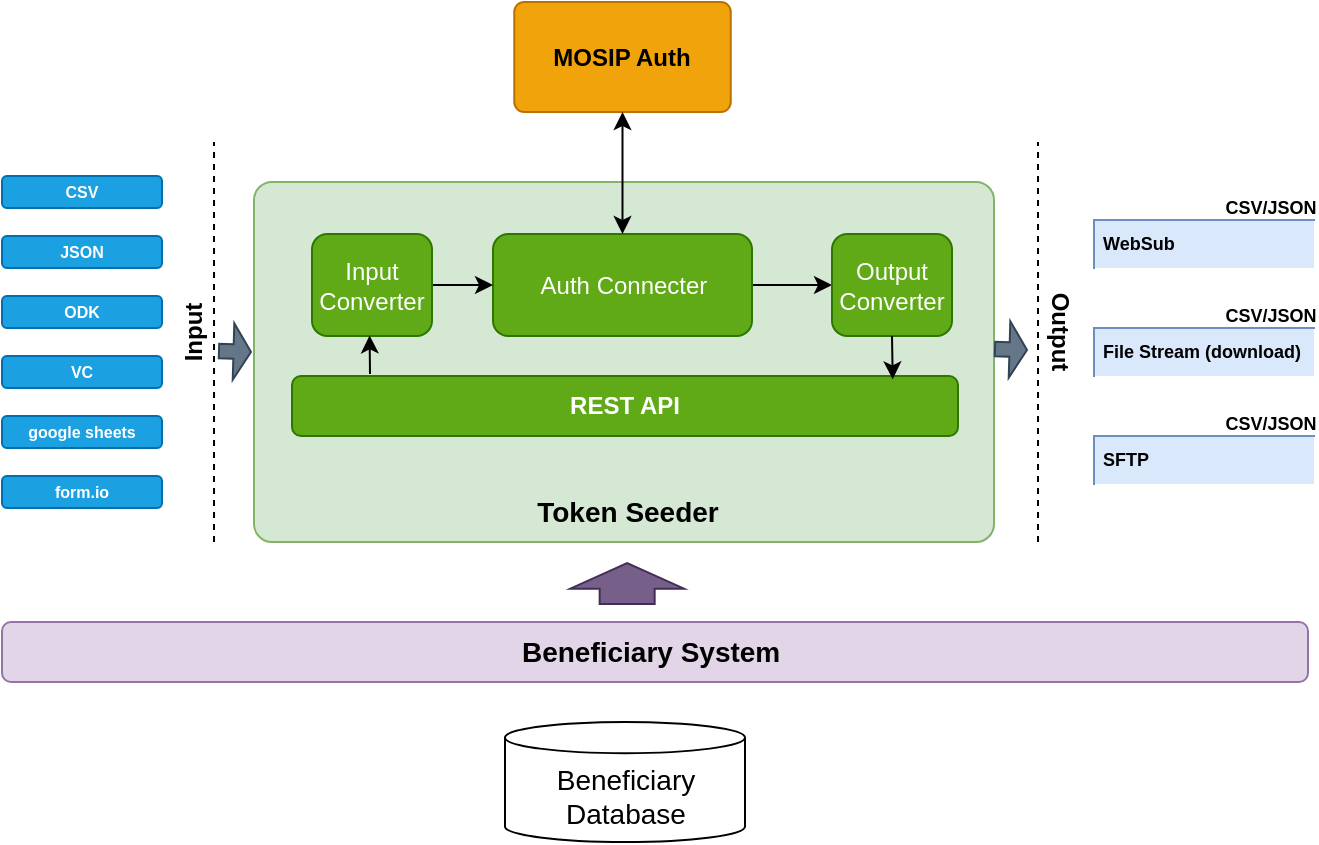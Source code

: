 <mxfile version="20.0.3" type="github">
  <diagram id="yUl--LkM8nItLwwQjdW7" name="Page-1">
    <mxGraphModel dx="1038" dy="579" grid="1" gridSize="10" guides="1" tooltips="1" connect="1" arrows="1" fold="1" page="1" pageScale="1" pageWidth="750" pageHeight="500" math="0" shadow="0">
      <root>
        <mxCell id="0" />
        <mxCell id="1" parent="0" />
        <mxCell id="R0mmUHPr8k8AwvQMzLmF-1" value="" style="rounded=1;whiteSpace=wrap;html=1;shadow=0;glass=0;sketch=0;arcSize=5;fillColor=#d5e8d4;strokeColor=#82b366;" vertex="1" parent="1">
          <mxGeometry x="173" y="140" width="370" height="180" as="geometry" />
        </mxCell>
        <mxCell id="R0mmUHPr8k8AwvQMzLmF-2" value="MOSIP Auth" style="rounded=1;whiteSpace=wrap;html=1;shadow=0;glass=0;sketch=0;arcSize=9;fillColor=#f0a30a;fontColor=#000000;strokeColor=#BD7000;fontStyle=1" vertex="1" parent="1">
          <mxGeometry x="303.13" y="50" width="108.25" height="55" as="geometry" />
        </mxCell>
        <mxCell id="R0mmUHPr8k8AwvQMzLmF-3" value="REST API" style="rounded=1;whiteSpace=wrap;html=1;fontFamily=Helvetica;fontSize=12;align=center;fillColor=#60a917;strokeColor=#2D7600;fontColor=#ffffff;fontStyle=1" vertex="1" parent="1">
          <mxGeometry x="192" y="237" width="333" height="30" as="geometry" />
        </mxCell>
        <mxCell id="R0mmUHPr8k8AwvQMzLmF-4" value="" style="edgeStyle=orthogonalEdgeStyle;rounded=0;orthogonalLoop=1;jettySize=auto;html=1;" edge="1" parent="1" source="R0mmUHPr8k8AwvQMzLmF-5" target="R0mmUHPr8k8AwvQMzLmF-8">
          <mxGeometry relative="1" as="geometry" />
        </mxCell>
        <mxCell id="R0mmUHPr8k8AwvQMzLmF-5" value="Auth Connecter" style="rounded=1;whiteSpace=wrap;html=1;shadow=0;sketch=0;glass=0;fillColor=#60a917;strokeColor=#2D7600;fontColor=#ffffff;" vertex="1" parent="1">
          <mxGeometry x="292.5" y="166" width="129.5" height="51" as="geometry" />
        </mxCell>
        <mxCell id="R0mmUHPr8k8AwvQMzLmF-6" value="" style="edgeStyle=orthogonalEdgeStyle;rounded=0;orthogonalLoop=1;jettySize=auto;html=1;" edge="1" parent="1" source="R0mmUHPr8k8AwvQMzLmF-7" target="R0mmUHPr8k8AwvQMzLmF-5">
          <mxGeometry relative="1" as="geometry" />
        </mxCell>
        <mxCell id="R0mmUHPr8k8AwvQMzLmF-7" value="Input Converter" style="rounded=1;whiteSpace=wrap;html=1;shadow=0;glass=0;sketch=0;fillColor=#60a917;strokeColor=#2D7600;fontColor=#ffffff;" vertex="1" parent="1">
          <mxGeometry x="202" y="166" width="60" height="51" as="geometry" />
        </mxCell>
        <mxCell id="R0mmUHPr8k8AwvQMzLmF-8" value="Output&lt;br&gt;Converter" style="rounded=1;whiteSpace=wrap;html=1;shadow=0;glass=0;sketch=0;fillColor=#60a917;strokeColor=#2D7600;fontColor=#ffffff;" vertex="1" parent="1">
          <mxGeometry x="462" y="166" width="60" height="51" as="geometry" />
        </mxCell>
        <mxCell id="R0mmUHPr8k8AwvQMzLmF-9" value="" style="endArrow=classic;html=1;rounded=0;exitX=0.5;exitY=1;exitDx=0;exitDy=0;entryX=0.902;entryY=0.056;entryDx=0;entryDy=0;entryPerimeter=0;" edge="1" parent="1" source="R0mmUHPr8k8AwvQMzLmF-8" target="R0mmUHPr8k8AwvQMzLmF-3">
          <mxGeometry width="50" height="50" relative="1" as="geometry">
            <mxPoint x="542" y="96" as="sourcePoint" />
            <mxPoint x="592" y="46" as="targetPoint" />
          </mxGeometry>
        </mxCell>
        <mxCell id="R0mmUHPr8k8AwvQMzLmF-10" value="" style="endArrow=classic;html=1;rounded=0;entryX=0.48;entryY=0.994;entryDx=0;entryDy=0;entryPerimeter=0;" edge="1" parent="1" target="R0mmUHPr8k8AwvQMzLmF-7">
          <mxGeometry width="50" height="50" relative="1" as="geometry">
            <mxPoint x="231" y="236" as="sourcePoint" />
            <mxPoint x="305" y="-54" as="targetPoint" />
          </mxGeometry>
        </mxCell>
        <mxCell id="R0mmUHPr8k8AwvQMzLmF-11" value="" style="edgeStyle=orthogonalEdgeStyle;rounded=0;orthogonalLoop=1;jettySize=auto;html=1;startArrow=classic;startFill=1;" edge="1" parent="1" source="R0mmUHPr8k8AwvQMzLmF-5" target="R0mmUHPr8k8AwvQMzLmF-2">
          <mxGeometry relative="1" as="geometry" />
        </mxCell>
        <mxCell id="R0mmUHPr8k8AwvQMzLmF-12" value="" style="endArrow=none;dashed=1;html=1;rounded=0;" edge="1" parent="1">
          <mxGeometry width="50" height="50" relative="1" as="geometry">
            <mxPoint x="153" y="320" as="sourcePoint" />
            <mxPoint x="153" y="120" as="targetPoint" />
          </mxGeometry>
        </mxCell>
        <mxCell id="R0mmUHPr8k8AwvQMzLmF-13" value="Input" style="text;html=1;strokeColor=none;fillColor=none;align=center;verticalAlign=middle;whiteSpace=wrap;rounded=0;shadow=0;glass=0;sketch=0;rotation=-90;fontStyle=1" vertex="1" parent="1">
          <mxGeometry x="113" y="200" width="60" height="30" as="geometry" />
        </mxCell>
        <mxCell id="R0mmUHPr8k8AwvQMzLmF-14" value="CSV" style="rounded=1;whiteSpace=wrap;html=1;shadow=0;glass=0;sketch=0;fontSize=8;fontStyle=1;fillColor=#1ba1e2;strokeColor=#006EAF;fontColor=#ffffff;" vertex="1" parent="1">
          <mxGeometry x="47" y="137" width="80" height="16" as="geometry" />
        </mxCell>
        <mxCell id="R0mmUHPr8k8AwvQMzLmF-15" value="JSON" style="rounded=1;whiteSpace=wrap;html=1;shadow=0;glass=0;sketch=0;fontSize=8;fontStyle=1;fillColor=#1ba1e2;strokeColor=#006EAF;fontColor=#ffffff;" vertex="1" parent="1">
          <mxGeometry x="47" y="167" width="80" height="16" as="geometry" />
        </mxCell>
        <mxCell id="R0mmUHPr8k8AwvQMzLmF-16" value="ODK" style="rounded=1;whiteSpace=wrap;html=1;shadow=0;glass=0;sketch=0;fontSize=8;fontStyle=1;fillColor=#1ba1e2;strokeColor=#006EAF;fontColor=#ffffff;" vertex="1" parent="1">
          <mxGeometry x="47" y="197" width="80" height="16" as="geometry" />
        </mxCell>
        <mxCell id="R0mmUHPr8k8AwvQMzLmF-17" value="VC" style="rounded=1;whiteSpace=wrap;html=1;shadow=0;glass=0;sketch=0;fontSize=8;fontStyle=1;fillColor=#1ba1e2;strokeColor=#006EAF;fontColor=#ffffff;" vertex="1" parent="1">
          <mxGeometry x="47" y="227" width="80" height="16" as="geometry" />
        </mxCell>
        <mxCell id="R0mmUHPr8k8AwvQMzLmF-18" value="google sheets" style="rounded=1;whiteSpace=wrap;html=1;shadow=0;glass=0;sketch=0;fontSize=8;fontStyle=1;fillColor=#1ba1e2;strokeColor=#006EAF;fontColor=#ffffff;" vertex="1" parent="1">
          <mxGeometry x="47" y="257" width="80" height="16" as="geometry" />
        </mxCell>
        <mxCell id="R0mmUHPr8k8AwvQMzLmF-19" value="form.io" style="rounded=1;whiteSpace=wrap;html=1;shadow=0;glass=0;sketch=0;fontSize=8;fontStyle=1;fillColor=#1ba1e2;strokeColor=#006EAF;fontColor=#ffffff;" vertex="1" parent="1">
          <mxGeometry x="47" y="287" width="80" height="16" as="geometry" />
        </mxCell>
        <mxCell id="R0mmUHPr8k8AwvQMzLmF-20" value="" style="endArrow=none;dashed=1;html=1;rounded=0;" edge="1" parent="1">
          <mxGeometry width="50" height="50" relative="1" as="geometry">
            <mxPoint x="565" y="320" as="sourcePoint" />
            <mxPoint x="565" y="120" as="targetPoint" />
          </mxGeometry>
        </mxCell>
        <mxCell id="R0mmUHPr8k8AwvQMzLmF-21" value="Output" style="text;html=1;strokeColor=none;fillColor=none;align=center;verticalAlign=middle;whiteSpace=wrap;rounded=0;shadow=0;glass=0;sketch=0;rotation=90;fontStyle=1" vertex="1" parent="1">
          <mxGeometry x="546" y="200" width="60" height="30" as="geometry" />
        </mxCell>
        <mxCell id="R0mmUHPr8k8AwvQMzLmF-22" value="&amp;nbsp;WebSub" style="shape=partialRectangle;whiteSpace=wrap;html=1;bottom=0;right=0;fillColor=#dae8fc;rounded=1;shadow=0;glass=0;sketch=0;fontSize=9;fontStyle=1;align=left;strokeColor=#6c8ebf;" vertex="1" parent="1">
          <mxGeometry x="593" y="159" width="110" height="24" as="geometry" />
        </mxCell>
        <mxCell id="R0mmUHPr8k8AwvQMzLmF-23" value="&amp;nbsp;File Stream (download)" style="shape=partialRectangle;whiteSpace=wrap;html=1;bottom=0;right=0;fillColor=#dae8fc;rounded=1;shadow=0;glass=0;sketch=0;fontSize=9;fontStyle=1;align=left;strokeColor=#6c8ebf;" vertex="1" parent="1">
          <mxGeometry x="593" y="213" width="110" height="24" as="geometry" />
        </mxCell>
        <mxCell id="R0mmUHPr8k8AwvQMzLmF-24" value="&amp;nbsp;SFTP" style="shape=partialRectangle;whiteSpace=wrap;html=1;bottom=0;right=0;fillColor=#dae8fc;rounded=1;shadow=0;glass=0;sketch=0;fontSize=9;align=left;fontStyle=1;strokeColor=#6c8ebf;" vertex="1" parent="1">
          <mxGeometry x="593" y="267" width="110" height="24" as="geometry" />
        </mxCell>
        <mxCell id="R0mmUHPr8k8AwvQMzLmF-25" value="CSV/JSON" style="text;html=1;strokeColor=none;fillColor=none;align=center;verticalAlign=middle;whiteSpace=wrap;rounded=0;shadow=0;glass=0;sketch=0;fontSize=9;fontStyle=1" vertex="1" parent="1">
          <mxGeometry x="662.5" y="146" width="37" height="13" as="geometry" />
        </mxCell>
        <mxCell id="R0mmUHPr8k8AwvQMzLmF-26" value="CSV/JSON" style="text;html=1;strokeColor=none;fillColor=none;align=center;verticalAlign=middle;whiteSpace=wrap;rounded=0;shadow=0;glass=0;sketch=0;fontSize=9;fontStyle=1" vertex="1" parent="1">
          <mxGeometry x="663" y="200" width="37" height="13" as="geometry" />
        </mxCell>
        <mxCell id="R0mmUHPr8k8AwvQMzLmF-27" value="CSV/JSON" style="text;html=1;strokeColor=none;fillColor=none;align=center;verticalAlign=middle;whiteSpace=wrap;rounded=0;shadow=0;glass=0;sketch=0;fontSize=9;fontStyle=1" vertex="1" parent="1">
          <mxGeometry x="662.5" y="254" width="37" height="13" as="geometry" />
        </mxCell>
        <mxCell id="R0mmUHPr8k8AwvQMzLmF-28" value="" style="endArrow=classic;html=1;rounded=0;fontSize=8;shape=flexArrow;width=7.239;endSize=2.583;exitX=1;exitY=0.464;exitDx=0;exitDy=0;exitPerimeter=0;fillColor=#647687;strokeColor=#314354;" edge="1" parent="1" source="R0mmUHPr8k8AwvQMzLmF-1">
          <mxGeometry width="50" height="50" relative="1" as="geometry">
            <mxPoint x="543" y="210" as="sourcePoint" />
            <mxPoint x="560" y="224" as="targetPoint" />
          </mxGeometry>
        </mxCell>
        <mxCell id="R0mmUHPr8k8AwvQMzLmF-29" value="Token Seeder" style="text;html=1;strokeColor=none;fillColor=none;align=center;verticalAlign=middle;whiteSpace=wrap;rounded=0;fontStyle=1;fontSize=14;" vertex="1" parent="1">
          <mxGeometry x="240" y="290" width="240" height="30" as="geometry" />
        </mxCell>
        <mxCell id="R0mmUHPr8k8AwvQMzLmF-30" value="" style="endArrow=classic;html=1;rounded=0;fontSize=8;shape=flexArrow;width=7.239;endSize=2.583;exitX=1;exitY=0.464;exitDx=0;exitDy=0;exitPerimeter=0;fillColor=#647687;strokeColor=#314354;" edge="1" parent="1">
          <mxGeometry width="50" height="50" relative="1" as="geometry">
            <mxPoint x="155" y="224.52" as="sourcePoint" />
            <mxPoint x="172" y="225" as="targetPoint" />
          </mxGeometry>
        </mxCell>
        <mxCell id="R0mmUHPr8k8AwvQMzLmF-31" value="Beneficiary System&amp;nbsp;" style="rounded=1;whiteSpace=wrap;html=1;fontSize=14;fillColor=#e1d5e7;strokeColor=#9673a6;fontStyle=1" vertex="1" parent="1">
          <mxGeometry x="47" y="360" width="653" height="30" as="geometry" />
        </mxCell>
        <mxCell id="R0mmUHPr8k8AwvQMzLmF-32" value="" style="endArrow=classic;html=1;rounded=0;fontSize=8;shape=flexArrow;width=27.5;endSize=3.942;exitX=1;exitY=0.464;exitDx=0;exitDy=0;exitPerimeter=0;fillColor=#76608a;strokeColor=#432D57;endWidth=28.472;" edge="1" parent="1">
          <mxGeometry width="50" height="50" relative="1" as="geometry">
            <mxPoint x="359.58" y="351.52" as="sourcePoint" />
            <mxPoint x="359.58" y="330" as="targetPoint" />
          </mxGeometry>
        </mxCell>
        <mxCell id="R0mmUHPr8k8AwvQMzLmF-33" value="Beneficiary&lt;br&gt;Database" style="shape=cylinder3;whiteSpace=wrap;html=1;boundedLbl=1;backgroundOutline=1;size=7.8;fontSize=14;" vertex="1" parent="1">
          <mxGeometry x="298.5" y="410" width="120" height="60" as="geometry" />
        </mxCell>
      </root>
    </mxGraphModel>
  </diagram>
</mxfile>
